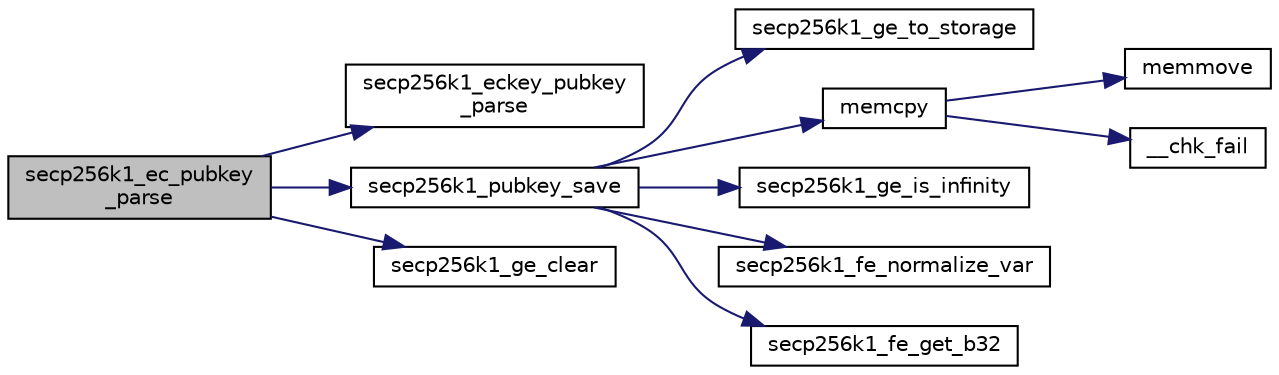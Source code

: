 digraph "secp256k1_ec_pubkey_parse"
{
  edge [fontname="Helvetica",fontsize="10",labelfontname="Helvetica",labelfontsize="10"];
  node [fontname="Helvetica",fontsize="10",shape=record];
  rankdir="LR";
  Node263 [label="secp256k1_ec_pubkey\l_parse",height=0.2,width=0.4,color="black", fillcolor="grey75", style="filled", fontcolor="black"];
  Node263 -> Node264 [color="midnightblue",fontsize="10",style="solid",fontname="Helvetica"];
  Node264 [label="secp256k1_eckey_pubkey\l_parse",height=0.2,width=0.4,color="black", fillcolor="white", style="filled",URL="$da/dff/eckey_8h.html#ae0cdb1eef2dc770d70aac0ad50a35e9a"];
  Node263 -> Node265 [color="midnightblue",fontsize="10",style="solid",fontname="Helvetica"];
  Node265 [label="secp256k1_pubkey_save",height=0.2,width=0.4,color="black", fillcolor="white", style="filled",URL="$d1/d8c/secp256k1_8c.html#aa061c9c5c861017bef990e5c4653e0f4"];
  Node265 -> Node266 [color="midnightblue",fontsize="10",style="solid",fontname="Helvetica"];
  Node266 [label="secp256k1_ge_to_storage",height=0.2,width=0.4,color="black", fillcolor="white", style="filled",URL="$d9/dd1/group_8h.html#ad6499ae629f998e50d8614869ee3c67f",tooltip="Convert a group element to the storage type. "];
  Node265 -> Node267 [color="midnightblue",fontsize="10",style="solid",fontname="Helvetica"];
  Node267 [label="memcpy",height=0.2,width=0.4,color="black", fillcolor="white", style="filled",URL="$d5/d9f/glibc__compat_8cpp.html#a0f46826ab0466591e136db24394923cf"];
  Node267 -> Node268 [color="midnightblue",fontsize="10",style="solid",fontname="Helvetica"];
  Node268 [label="memmove",height=0.2,width=0.4,color="black", fillcolor="white", style="filled",URL="$d5/d9f/glibc__compat_8cpp.html#a9778d49e9029dd75bc53ecbbf9f5e9a1"];
  Node267 -> Node269 [color="midnightblue",fontsize="10",style="solid",fontname="Helvetica"];
  Node269 [label="__chk_fail",height=0.2,width=0.4,color="black", fillcolor="white", style="filled",URL="$d5/d9f/glibc__compat_8cpp.html#a424ac71631da5ada2976630ff67051d1"];
  Node265 -> Node270 [color="midnightblue",fontsize="10",style="solid",fontname="Helvetica"];
  Node270 [label="secp256k1_ge_is_infinity",height=0.2,width=0.4,color="black", fillcolor="white", style="filled",URL="$d9/dd1/group_8h.html#ac83592db46af97faf7ba9b9a39a1f6ff",tooltip="Check whether a group element is the point at infinity. "];
  Node265 -> Node271 [color="midnightblue",fontsize="10",style="solid",fontname="Helvetica"];
  Node271 [label="secp256k1_fe_normalize_var",height=0.2,width=0.4,color="black", fillcolor="white", style="filled",URL="$d5/d5a/field_8h.html#a2d45c987537eadb2923c93aa3af9db71",tooltip="Normalize a field element, without constant-time guarantee. "];
  Node265 -> Node272 [color="midnightblue",fontsize="10",style="solid",fontname="Helvetica"];
  Node272 [label="secp256k1_fe_get_b32",height=0.2,width=0.4,color="black", fillcolor="white", style="filled",URL="$d5/d5a/field_8h.html#abb1017649be14b9ac1823be3c573e542",tooltip="Convert a field element to a 32-byte big endian value. "];
  Node263 -> Node273 [color="midnightblue",fontsize="10",style="solid",fontname="Helvetica"];
  Node273 [label="secp256k1_ge_clear",height=0.2,width=0.4,color="black", fillcolor="white", style="filled",URL="$d9/dd1/group_8h.html#a34793cf48794f089bb28597d1a9f23b2",tooltip="Clear a secp256k1_ge to prevent leaking sensitive information. "];
}
